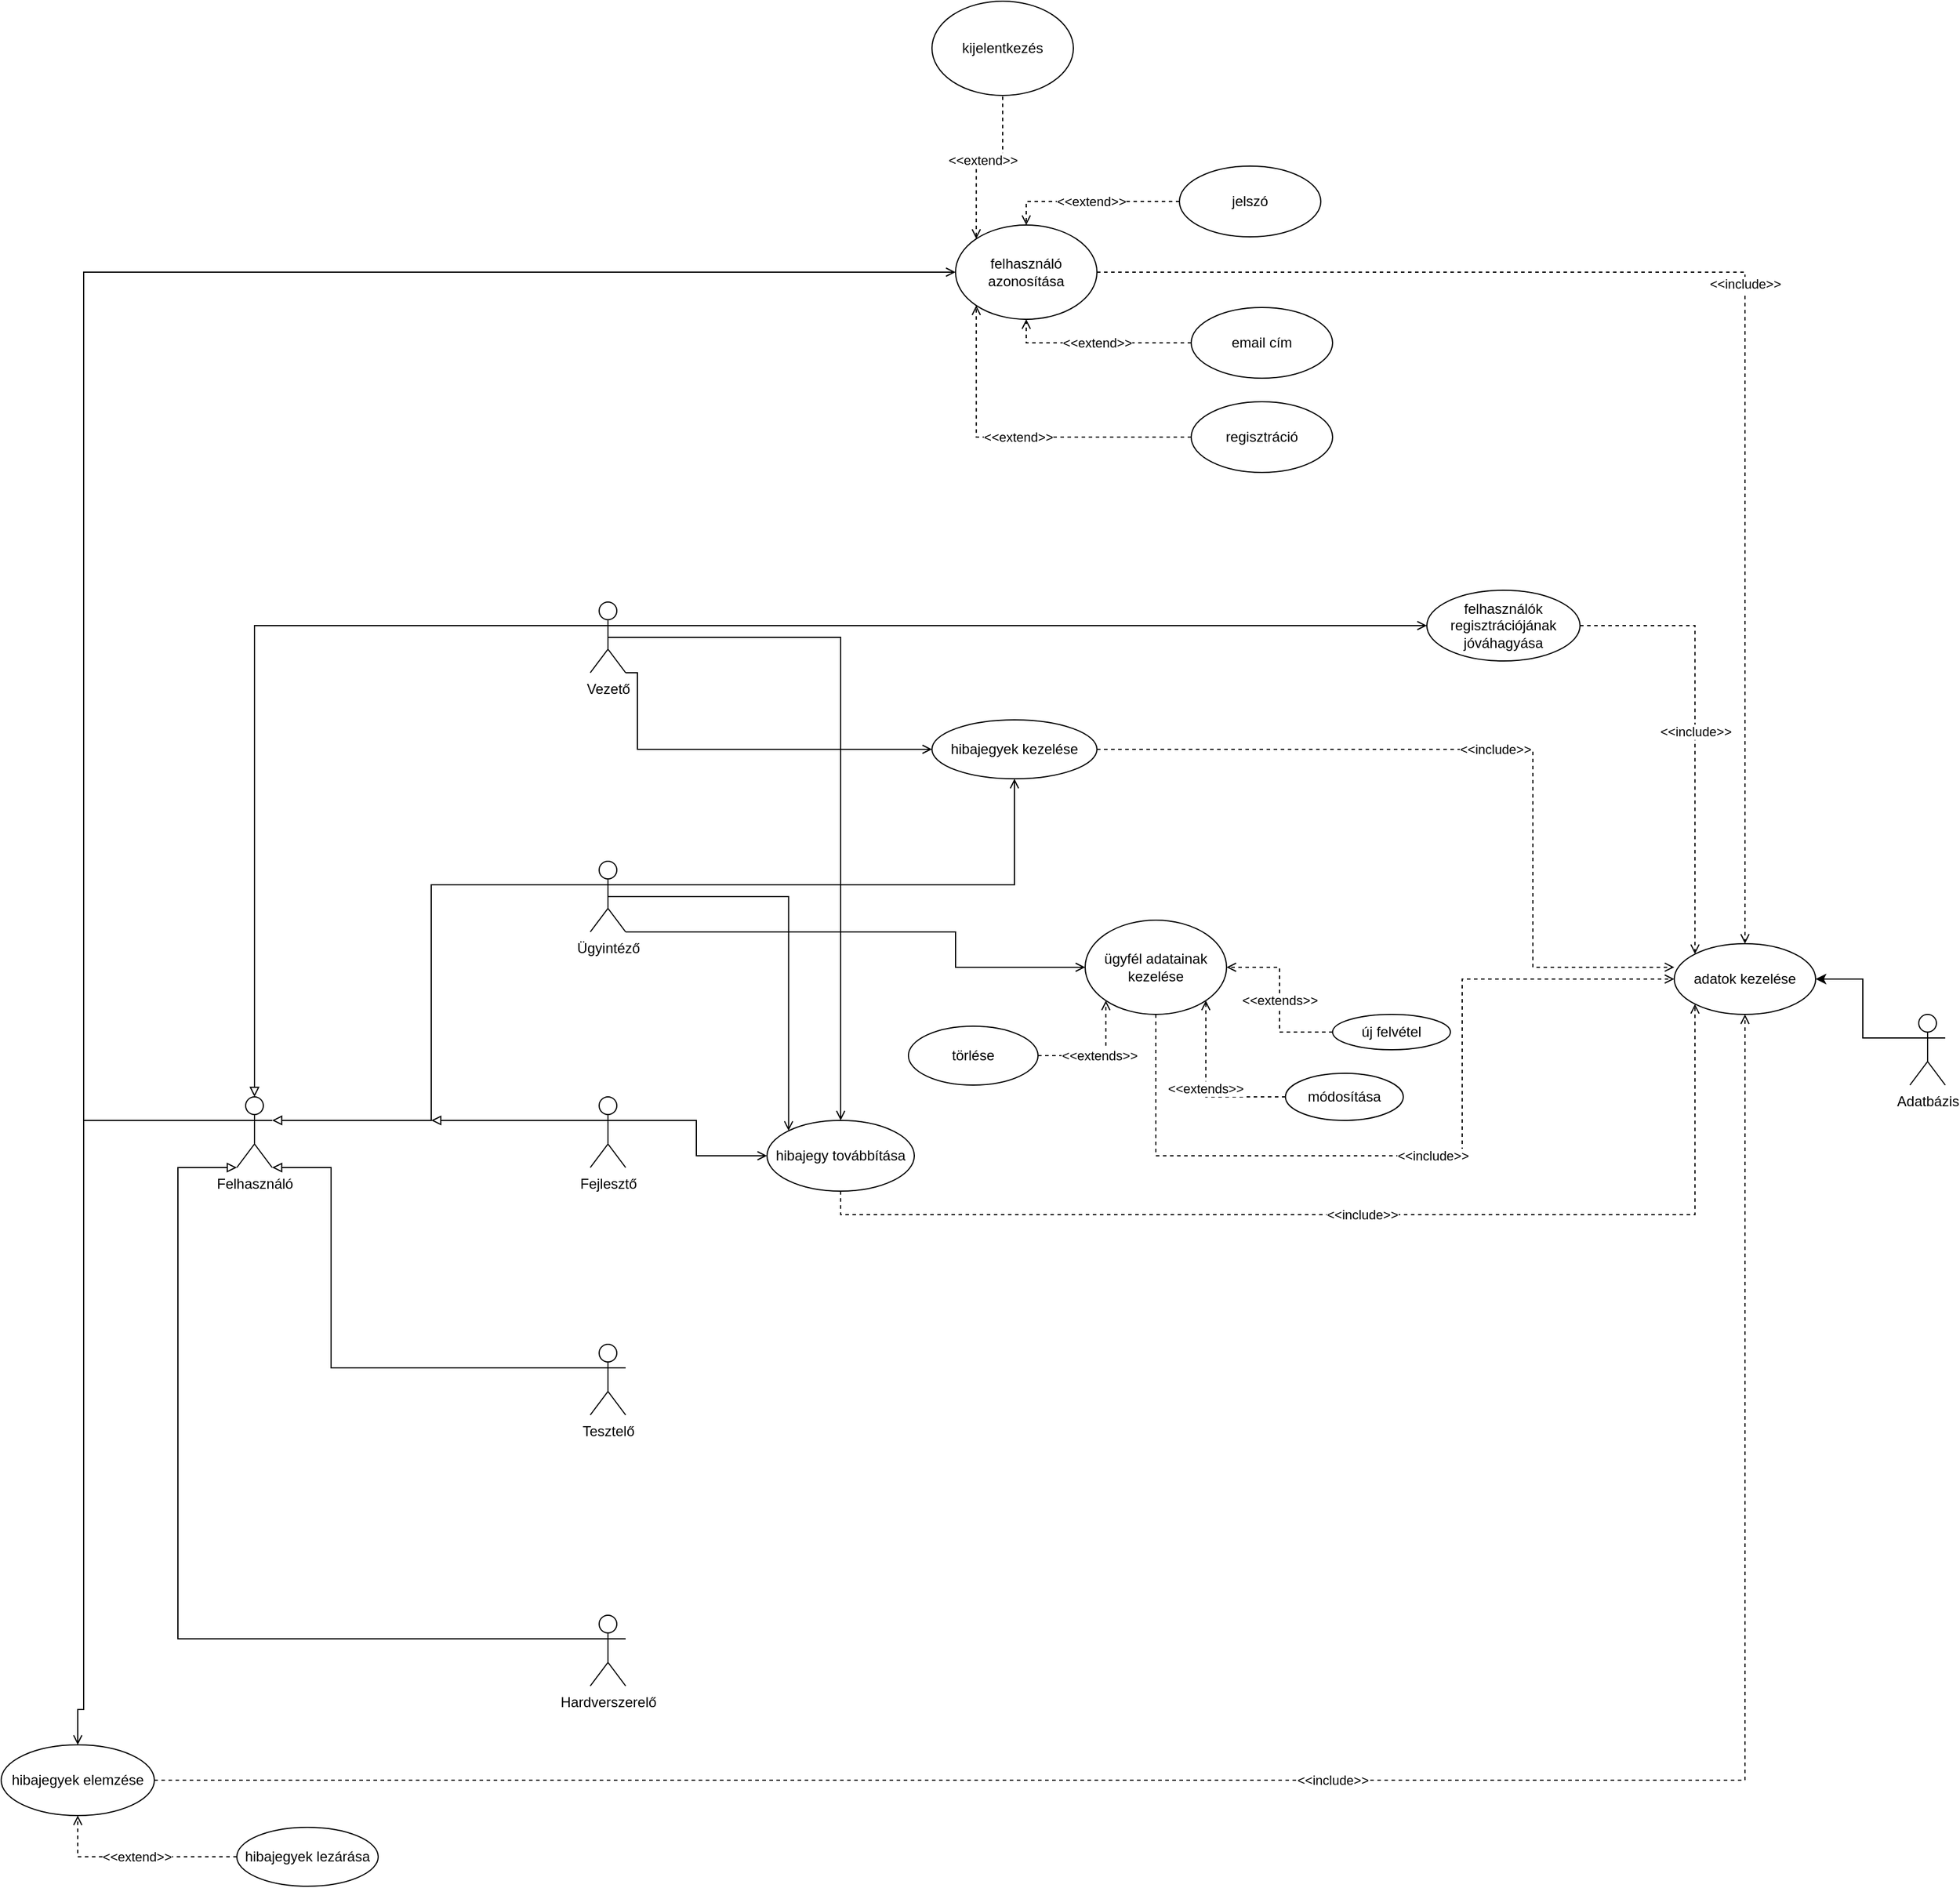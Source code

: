 <mxfile version="12.8.1" type="github">
  <diagram id="tKgVSa2ZyaZ9d1Cx3sKG" name="Page-1">
    <mxGraphModel dx="1134" dy="1351" grid="1" gridSize="10" guides="1" tooltips="1" connect="1" arrows="1" fold="1" page="1" pageScale="1" pageWidth="827" pageHeight="1169" math="0" shadow="0">
      <root>
        <mxCell id="0" />
        <mxCell id="1" parent="0" />
        <mxCell id="SDcFcOB728uCCUGHTapw-2" value="&amp;lt;&amp;lt;include&amp;gt;&amp;gt;" style="edgeStyle=orthogonalEdgeStyle;rounded=0;orthogonalLoop=1;jettySize=auto;html=1;entryX=0.5;entryY=0;entryDx=0;entryDy=0;dashed=1;endArrow=open;endFill=0;" parent="1" source="OgyzhSoIOuaZ956sOAGZ-1" target="OgyzhSoIOuaZ956sOAGZ-5" edge="1">
          <mxGeometry relative="1" as="geometry">
            <mxPoint x="400" y="-20.0" as="targetPoint" />
          </mxGeometry>
        </mxCell>
        <mxCell id="SDcFcOB728uCCUGHTapw-6" value="&amp;lt;&amp;lt;extend&amp;gt;&amp;gt;" style="edgeStyle=orthogonalEdgeStyle;rounded=0;orthogonalLoop=1;jettySize=auto;html=1;dashed=1;endArrow=open;endFill=0;exitX=0;exitY=0.5;exitDx=0;exitDy=0;entryX=0.5;entryY=1;entryDx=0;entryDy=0;" parent="1" source="SDcFcOB728uCCUGHTapw-3" target="OgyzhSoIOuaZ956sOAGZ-1" edge="1">
          <mxGeometry relative="1" as="geometry">
            <mxPoint x="380" y="-450" as="targetPoint" />
          </mxGeometry>
        </mxCell>
        <mxCell id="SDcFcOB728uCCUGHTapw-8" value="&amp;lt;&amp;lt;extend&amp;gt;&amp;gt;" style="edgeStyle=orthogonalEdgeStyle;rounded=0;orthogonalLoop=1;jettySize=auto;html=1;dashed=1;endArrow=open;endFill=0;exitX=0;exitY=0.5;exitDx=0;exitDy=0;entryX=0.5;entryY=0;entryDx=0;entryDy=0;" parent="1" source="SDcFcOB728uCCUGHTapw-4" target="OgyzhSoIOuaZ956sOAGZ-1" edge="1">
          <mxGeometry relative="1" as="geometry">
            <mxPoint x="380" y="-690" as="targetPoint" />
          </mxGeometry>
        </mxCell>
        <mxCell id="h7KGCQ8kjtkjl8msQsjL-59" value="&amp;lt;&amp;lt;extend&amp;gt;&amp;gt;" style="edgeStyle=orthogonalEdgeStyle;rounded=0;orthogonalLoop=1;jettySize=auto;html=1;endArrow=none;endFill=0;exitX=0;exitY=0;exitDx=0;exitDy=0;startArrow=open;startFill=0;dashed=1;" edge="1" parent="1" source="OgyzhSoIOuaZ956sOAGZ-1" target="h7KGCQ8kjtkjl8msQsjL-58">
          <mxGeometry relative="1" as="geometry" />
        </mxCell>
        <mxCell id="OgyzhSoIOuaZ956sOAGZ-1" value="&lt;font style=&quot;vertical-align: inherit&quot;&gt;&lt;font style=&quot;vertical-align: inherit&quot;&gt;felhasználó azonosítása&lt;/font&gt;&lt;/font&gt;" style="ellipse;whiteSpace=wrap;html=1;" parent="1" vertex="1">
          <mxGeometry x="320" y="-610" width="120" height="80" as="geometry" />
        </mxCell>
        <mxCell id="h7KGCQ8kjtkjl8msQsjL-58" value="kijelentkezés" style="ellipse;whiteSpace=wrap;html=1;" vertex="1" parent="1">
          <mxGeometry x="300" y="-800" width="120" height="80" as="geometry" />
        </mxCell>
        <mxCell id="OgyzhSoIOuaZ956sOAGZ-21" value="" style="edgeStyle=orthogonalEdgeStyle;rounded=0;orthogonalLoop=1;jettySize=auto;html=1;endArrow=block;endFill=0;exitX=0;exitY=0.333;exitDx=0;exitDy=0;exitPerimeter=0;entryX=1;entryY=0.333;entryDx=0;entryDy=0;entryPerimeter=0;" parent="1" source="OgyzhSoIOuaZ956sOAGZ-2" target="OgyzhSoIOuaZ956sOAGZ-16" edge="1">
          <mxGeometry relative="1" as="geometry">
            <mxPoint x="-70.0" y="-40.0" as="targetPoint" />
          </mxGeometry>
        </mxCell>
        <mxCell id="h7KGCQ8kjtkjl8msQsjL-3" value="" style="edgeStyle=orthogonalEdgeStyle;rounded=0;orthogonalLoop=1;jettySize=auto;html=1;endArrow=open;endFill=0;entryX=0;entryY=0.5;entryDx=0;entryDy=0;exitX=1;exitY=1;exitDx=0;exitDy=0;exitPerimeter=0;" edge="1" parent="1" source="OgyzhSoIOuaZ956sOAGZ-2" target="h7KGCQ8kjtkjl8msQsjL-1">
          <mxGeometry relative="1" as="geometry">
            <mxPoint x="120" y="-40" as="targetPoint" />
            <Array as="points">
              <mxPoint x="320" y="-10" />
              <mxPoint x="320" y="20" />
            </Array>
          </mxGeometry>
        </mxCell>
        <mxCell id="h7KGCQ8kjtkjl8msQsjL-39" value="" style="edgeStyle=orthogonalEdgeStyle;rounded=0;orthogonalLoop=1;jettySize=auto;html=1;endArrow=open;endFill=0;exitX=1;exitY=0.333;exitDx=0;exitDy=0;exitPerimeter=0;entryX=0.5;entryY=1;entryDx=0;entryDy=0;" edge="1" parent="1" source="OgyzhSoIOuaZ956sOAGZ-2" target="h7KGCQ8kjtkjl8msQsjL-32">
          <mxGeometry relative="1" as="geometry">
            <mxPoint x="120" y="-40.0" as="targetPoint" />
          </mxGeometry>
        </mxCell>
        <mxCell id="h7KGCQ8kjtkjl8msQsjL-48" value="" style="edgeStyle=orthogonalEdgeStyle;rounded=0;orthogonalLoop=1;jettySize=auto;html=1;endArrow=open;endFill=0;entryX=0;entryY=0;entryDx=0;entryDy=0;exitX=0.5;exitY=0.5;exitDx=0;exitDy=0;exitPerimeter=0;" edge="1" parent="1" source="OgyzhSoIOuaZ956sOAGZ-2" target="h7KGCQ8kjtkjl8msQsjL-42">
          <mxGeometry relative="1" as="geometry">
            <mxPoint x="25" y="70" as="targetPoint" />
          </mxGeometry>
        </mxCell>
        <mxCell id="OgyzhSoIOuaZ956sOAGZ-2" value="&lt;font style=&quot;vertical-align: inherit&quot;&gt;&lt;font style=&quot;vertical-align: inherit&quot;&gt;Ügyintéző&lt;/font&gt;&lt;/font&gt;" style="shape=umlActor;verticalLabelPosition=bottom;labelBackgroundColor=#ffffff;verticalAlign=top;html=1;outlineConnect=0;" parent="1" vertex="1">
          <mxGeometry x="10" y="-70" width="30" height="60" as="geometry" />
        </mxCell>
        <mxCell id="OgyzhSoIOuaZ956sOAGZ-7" value="" style="edgeStyle=orthogonalEdgeStyle;rounded=0;orthogonalLoop=1;jettySize=auto;html=1;exitX=0;exitY=0.333;exitDx=0;exitDy=0;exitPerimeter=0;entryX=1;entryY=0.5;entryDx=0;entryDy=0;" parent="1" source="OgyzhSoIOuaZ956sOAGZ-3" target="OgyzhSoIOuaZ956sOAGZ-5" edge="1">
          <mxGeometry relative="1" as="geometry">
            <mxPoint x="1050" y="90" as="targetPoint" />
          </mxGeometry>
        </mxCell>
        <mxCell id="OgyzhSoIOuaZ956sOAGZ-3" value="&lt;font style=&quot;vertical-align: inherit&quot;&gt;&lt;font style=&quot;vertical-align: inherit&quot;&gt;Adatbázis&lt;/font&gt;&lt;/font&gt;" style="shape=umlActor;verticalLabelPosition=bottom;labelBackgroundColor=#ffffff;verticalAlign=top;html=1;outlineConnect=0;" parent="1" vertex="1">
          <mxGeometry x="1130" y="60" width="30" height="60" as="geometry" />
        </mxCell>
        <mxCell id="OgyzhSoIOuaZ956sOAGZ-5" value="&lt;font style=&quot;vertical-align: inherit&quot;&gt;&lt;font style=&quot;vertical-align: inherit&quot;&gt;adatok kezelése&lt;/font&gt;&lt;/font&gt;" style="ellipse;whiteSpace=wrap;html=1;" parent="1" vertex="1">
          <mxGeometry x="930" width="120" height="60" as="geometry" />
        </mxCell>
        <mxCell id="OgyzhSoIOuaZ956sOAGZ-19" value="" style="edgeStyle=orthogonalEdgeStyle;rounded=0;orthogonalLoop=1;jettySize=auto;html=1;exitX=0;exitY=0.333;exitDx=0;exitDy=0;exitPerimeter=0;entryX=0.5;entryY=0;entryDx=0;entryDy=0;entryPerimeter=0;endArrow=block;endFill=0;" parent="1" source="OgyzhSoIOuaZ956sOAGZ-8" target="OgyzhSoIOuaZ956sOAGZ-16" edge="1">
          <mxGeometry relative="1" as="geometry">
            <mxPoint x="-70.0" y="-260" as="targetPoint" />
          </mxGeometry>
        </mxCell>
        <mxCell id="h7KGCQ8kjtkjl8msQsjL-21" value="" style="edgeStyle=orthogonalEdgeStyle;rounded=0;orthogonalLoop=1;jettySize=auto;html=1;endArrow=open;endFill=0;entryX=0;entryY=0.5;entryDx=0;entryDy=0;exitX=1;exitY=0.333;exitDx=0;exitDy=0;exitPerimeter=0;" edge="1" parent="1" source="OgyzhSoIOuaZ956sOAGZ-8" target="h7KGCQ8kjtkjl8msQsjL-17">
          <mxGeometry relative="1" as="geometry">
            <mxPoint x="340" y="-270" as="sourcePoint" />
            <mxPoint x="120" y="-260" as="targetPoint" />
          </mxGeometry>
        </mxCell>
        <mxCell id="h7KGCQ8kjtkjl8msQsjL-41" value="" style="edgeStyle=orthogonalEdgeStyle;rounded=0;orthogonalLoop=1;jettySize=auto;html=1;endArrow=open;endFill=0;entryX=0;entryY=0.5;entryDx=0;entryDy=0;exitX=1;exitY=1;exitDx=0;exitDy=0;exitPerimeter=0;" edge="1" parent="1" source="OgyzhSoIOuaZ956sOAGZ-8" target="h7KGCQ8kjtkjl8msQsjL-32">
          <mxGeometry relative="1" as="geometry">
            <mxPoint x="25" y="-150.0" as="targetPoint" />
            <Array as="points">
              <mxPoint x="50" y="-230" />
              <mxPoint x="50" y="-165" />
            </Array>
          </mxGeometry>
        </mxCell>
        <mxCell id="h7KGCQ8kjtkjl8msQsjL-44" value="" style="edgeStyle=orthogonalEdgeStyle;rounded=0;orthogonalLoop=1;jettySize=auto;html=1;endArrow=open;endFill=0;entryX=0.5;entryY=0;entryDx=0;entryDy=0;exitX=0.5;exitY=0.5;exitDx=0;exitDy=0;exitPerimeter=0;" edge="1" parent="1" source="OgyzhSoIOuaZ956sOAGZ-8" target="h7KGCQ8kjtkjl8msQsjL-42">
          <mxGeometry relative="1" as="geometry">
            <mxPoint x="25" y="-150.0" as="targetPoint" />
          </mxGeometry>
        </mxCell>
        <mxCell id="OgyzhSoIOuaZ956sOAGZ-8" value="&lt;font style=&quot;vertical-align: inherit&quot;&gt;&lt;font style=&quot;vertical-align: inherit&quot;&gt;&lt;font style=&quot;vertical-align: inherit&quot;&gt;&lt;font style=&quot;vertical-align: inherit&quot;&gt;Vezető&lt;/font&gt;&lt;/font&gt;&lt;/font&gt;&lt;/font&gt;" style="shape=umlActor;verticalLabelPosition=bottom;labelBackgroundColor=#ffffff;verticalAlign=top;html=1;outlineConnect=0;" parent="1" vertex="1">
          <mxGeometry x="10" y="-290" width="30" height="60" as="geometry" />
        </mxCell>
        <mxCell id="OgyzhSoIOuaZ956sOAGZ-23" value="" style="edgeStyle=orthogonalEdgeStyle;rounded=0;orthogonalLoop=1;jettySize=auto;html=1;endArrow=block;endFill=0;exitX=0;exitY=0.333;exitDx=0;exitDy=0;exitPerimeter=0;" parent="1" source="OgyzhSoIOuaZ956sOAGZ-13" edge="1">
          <mxGeometry relative="1" as="geometry">
            <mxPoint x="-125" y="150" as="targetPoint" />
          </mxGeometry>
        </mxCell>
        <mxCell id="h7KGCQ8kjtkjl8msQsjL-50" value="" style="edgeStyle=orthogonalEdgeStyle;rounded=0;orthogonalLoop=1;jettySize=auto;html=1;endArrow=open;endFill=0;entryX=0;entryY=0.5;entryDx=0;entryDy=0;exitX=1;exitY=0.333;exitDx=0;exitDy=0;exitPerimeter=0;" edge="1" parent="1" source="OgyzhSoIOuaZ956sOAGZ-13" target="h7KGCQ8kjtkjl8msQsjL-42">
          <mxGeometry relative="1" as="geometry">
            <mxPoint x="120" y="160" as="targetPoint" />
          </mxGeometry>
        </mxCell>
        <mxCell id="OgyzhSoIOuaZ956sOAGZ-13" value="&lt;font style=&quot;vertical-align: inherit&quot;&gt;&lt;font style=&quot;vertical-align: inherit&quot;&gt;Fejlesztő&lt;/font&gt;&lt;/font&gt;" style="shape=umlActor;verticalLabelPosition=bottom;labelBackgroundColor=#ffffff;verticalAlign=top;html=1;outlineConnect=0;" parent="1" vertex="1">
          <mxGeometry x="10" y="130" width="30" height="60" as="geometry" />
        </mxCell>
        <mxCell id="OgyzhSoIOuaZ956sOAGZ-25" value="" style="edgeStyle=orthogonalEdgeStyle;rounded=0;orthogonalLoop=1;jettySize=auto;html=1;endArrow=block;endFill=0;exitX=0;exitY=0.333;exitDx=0;exitDy=0;exitPerimeter=0;entryX=1;entryY=1;entryDx=0;entryDy=0;entryPerimeter=0;" parent="1" source="OgyzhSoIOuaZ956sOAGZ-14" target="OgyzhSoIOuaZ956sOAGZ-16" edge="1">
          <mxGeometry relative="1" as="geometry">
            <mxPoint x="-70.0" y="370" as="targetPoint" />
            <Array as="points">
              <mxPoint x="-210" y="360" />
              <mxPoint x="-210" y="190" />
            </Array>
          </mxGeometry>
        </mxCell>
        <mxCell id="OgyzhSoIOuaZ956sOAGZ-14" value="&lt;font style=&quot;vertical-align: inherit&quot;&gt;&lt;font style=&quot;vertical-align: inherit&quot;&gt;Tesztelő&lt;/font&gt;&lt;/font&gt;" style="shape=umlActor;verticalLabelPosition=bottom;labelBackgroundColor=#ffffff;verticalAlign=top;html=1;outlineConnect=0;" parent="1" vertex="1">
          <mxGeometry x="10" y="340" width="30" height="60" as="geometry" />
        </mxCell>
        <mxCell id="h7KGCQ8kjtkjl8msQsjL-31" value="" style="edgeStyle=orthogonalEdgeStyle;rounded=0;orthogonalLoop=1;jettySize=auto;html=1;endArrow=block;endFill=0;entryX=0;entryY=1;entryDx=0;entryDy=0;entryPerimeter=0;exitX=0;exitY=0.333;exitDx=0;exitDy=0;exitPerimeter=0;" edge="1" parent="1" source="OgyzhSoIOuaZ956sOAGZ-15" target="OgyzhSoIOuaZ956sOAGZ-16">
          <mxGeometry relative="1" as="geometry">
            <mxPoint x="-420" y="310" as="targetPoint" />
            <Array as="points">
              <mxPoint x="-340" y="590" />
              <mxPoint x="-340" y="190" />
            </Array>
          </mxGeometry>
        </mxCell>
        <mxCell id="OgyzhSoIOuaZ956sOAGZ-15" value="&lt;font style=&quot;vertical-align: inherit&quot;&gt;&lt;font style=&quot;vertical-align: inherit&quot;&gt;Hardverszerelő&lt;/font&gt;&lt;/font&gt;" style="shape=umlActor;verticalLabelPosition=bottom;labelBackgroundColor=#ffffff;verticalAlign=top;html=1;outlineConnect=0;" parent="1" vertex="1">
          <mxGeometry x="10" y="570" width="30" height="60" as="geometry" />
        </mxCell>
        <mxCell id="h7KGCQ8kjtkjl8msQsjL-7" value="" style="edgeStyle=orthogonalEdgeStyle;rounded=0;orthogonalLoop=1;jettySize=auto;html=1;endArrow=open;endFill=0;exitX=0;exitY=0.333;exitDx=0;exitDy=0;exitPerimeter=0;entryX=0;entryY=0.5;entryDx=0;entryDy=0;" edge="1" parent="1" source="OgyzhSoIOuaZ956sOAGZ-16" target="OgyzhSoIOuaZ956sOAGZ-1">
          <mxGeometry relative="1" as="geometry">
            <mxPoint x="170" y="290" as="targetPoint" />
            <Array as="points">
              <mxPoint x="-420" y="150" />
              <mxPoint x="-420" y="-570" />
            </Array>
          </mxGeometry>
        </mxCell>
        <mxCell id="h7KGCQ8kjtkjl8msQsjL-57" value="" style="edgeStyle=orthogonalEdgeStyle;rounded=0;orthogonalLoop=1;jettySize=auto;html=1;endArrow=open;endFill=0;entryX=0.5;entryY=0;entryDx=0;entryDy=0;exitX=0;exitY=0.333;exitDx=0;exitDy=0;exitPerimeter=0;" edge="1" parent="1" source="OgyzhSoIOuaZ956sOAGZ-16" target="h7KGCQ8kjtkjl8msQsjL-22">
          <mxGeometry relative="1" as="geometry">
            <mxPoint x="-370.0" y="160" as="targetPoint" />
            <Array as="points">
              <mxPoint x="-420" y="150" />
              <mxPoint x="-420" y="650" />
            </Array>
          </mxGeometry>
        </mxCell>
        <mxCell id="OgyzhSoIOuaZ956sOAGZ-16" value="&lt;font style=&quot;vertical-align: inherit&quot;&gt;&lt;font style=&quot;vertical-align: inherit&quot;&gt;Felhasználó&lt;/font&gt;&lt;/font&gt;" style="shape=umlActor;verticalLabelPosition=bottom;labelBackgroundColor=#ffffff;verticalAlign=top;html=1;outlineConnect=0;" parent="1" vertex="1">
          <mxGeometry x="-290" y="130" width="30" height="60" as="geometry" />
        </mxCell>
        <mxCell id="SDcFcOB728uCCUGHTapw-3" value="email cím" style="ellipse;whiteSpace=wrap;html=1;" parent="1" vertex="1">
          <mxGeometry x="520" y="-540" width="120" height="60" as="geometry" />
        </mxCell>
        <mxCell id="SDcFcOB728uCCUGHTapw-4" value="jelszó" style="ellipse;whiteSpace=wrap;html=1;" parent="1" vertex="1">
          <mxGeometry x="510" y="-660" width="120" height="60" as="geometry" />
        </mxCell>
        <mxCell id="SDcFcOB728uCCUGHTapw-11" value="&amp;lt;&amp;lt;extend&amp;gt;&amp;gt;" style="edgeStyle=orthogonalEdgeStyle;rounded=0;orthogonalLoop=1;jettySize=auto;html=1;dashed=1;endArrow=open;endFill=0;entryX=0;entryY=1;entryDx=0;entryDy=0;" parent="1" source="SDcFcOB728uCCUGHTapw-9" target="OgyzhSoIOuaZ956sOAGZ-1" edge="1">
          <mxGeometry relative="1" as="geometry">
            <mxPoint x="430" y="-380" as="targetPoint" />
          </mxGeometry>
        </mxCell>
        <mxCell id="SDcFcOB728uCCUGHTapw-9" value="regisztráció" style="ellipse;whiteSpace=wrap;html=1;" parent="1" vertex="1">
          <mxGeometry x="520" y="-460" width="120" height="60" as="geometry" />
        </mxCell>
        <mxCell id="h7KGCQ8kjtkjl8msQsjL-5" value="&amp;lt;&amp;lt;include&amp;gt;&amp;gt;" style="edgeStyle=orthogonalEdgeStyle;rounded=0;orthogonalLoop=1;jettySize=auto;html=1;endArrow=open;endFill=0;entryX=0;entryY=0.5;entryDx=0;entryDy=0;dashed=1;" edge="1" parent="1" source="h7KGCQ8kjtkjl8msQsjL-1" target="OgyzhSoIOuaZ956sOAGZ-5">
          <mxGeometry relative="1" as="geometry">
            <mxPoint x="590" y="180" as="targetPoint" />
            <Array as="points">
              <mxPoint x="750" y="180" />
              <mxPoint x="750" y="30" />
            </Array>
          </mxGeometry>
        </mxCell>
        <mxCell id="h7KGCQ8kjtkjl8msQsjL-1" value="ügyfél adatainak kezelése" style="ellipse;whiteSpace=wrap;html=1;" vertex="1" parent="1">
          <mxGeometry x="430" y="-20" width="120" height="80" as="geometry" />
        </mxCell>
        <mxCell id="h7KGCQ8kjtkjl8msQsjL-14" value="&amp;lt;&amp;lt;extends&amp;gt;&amp;gt;" style="edgeStyle=orthogonalEdgeStyle;rounded=0;orthogonalLoop=1;jettySize=auto;html=1;endArrow=open;endFill=0;entryX=1;entryY=0.5;entryDx=0;entryDy=0;dashed=1;" edge="1" parent="1" source="h7KGCQ8kjtkjl8msQsjL-10" target="h7KGCQ8kjtkjl8msQsjL-1">
          <mxGeometry relative="1" as="geometry">
            <mxPoint x="550" y="255" as="targetPoint" />
          </mxGeometry>
        </mxCell>
        <mxCell id="h7KGCQ8kjtkjl8msQsjL-10" value="új felvétel" style="ellipse;whiteSpace=wrap;html=1;" vertex="1" parent="1">
          <mxGeometry x="640" y="60" width="100" height="30" as="geometry" />
        </mxCell>
        <mxCell id="h7KGCQ8kjtkjl8msQsjL-11" value="módosítása" style="ellipse;whiteSpace=wrap;html=1;" vertex="1" parent="1">
          <mxGeometry x="600" y="110" width="100" height="40" as="geometry" />
        </mxCell>
        <mxCell id="h7KGCQ8kjtkjl8msQsjL-12" value="törlése" style="ellipse;whiteSpace=wrap;html=1;" vertex="1" parent="1">
          <mxGeometry x="280" y="70" width="110" height="50" as="geometry" />
        </mxCell>
        <mxCell id="h7KGCQ8kjtkjl8msQsjL-15" value="&amp;lt;&amp;lt;extends&amp;gt;&amp;gt;" style="edgeStyle=orthogonalEdgeStyle;rounded=0;orthogonalLoop=1;jettySize=auto;html=1;endArrow=open;endFill=0;entryX=1;entryY=1;entryDx=0;entryDy=0;exitX=0;exitY=0.5;exitDx=0;exitDy=0;dashed=1;" edge="1" parent="1" source="h7KGCQ8kjtkjl8msQsjL-11" target="h7KGCQ8kjtkjl8msQsjL-1">
          <mxGeometry relative="1" as="geometry">
            <mxPoint x="640" y="265" as="sourcePoint" />
            <mxPoint x="560.0" y="220" as="targetPoint" />
            <Array as="points">
              <mxPoint x="532" y="130" />
            </Array>
          </mxGeometry>
        </mxCell>
        <mxCell id="h7KGCQ8kjtkjl8msQsjL-16" value="&amp;lt;&amp;lt;extends&amp;gt;&amp;gt;" style="edgeStyle=orthogonalEdgeStyle;rounded=0;orthogonalLoop=1;jettySize=auto;html=1;endArrow=open;endFill=0;entryX=0;entryY=1;entryDx=0;entryDy=0;exitX=1;exitY=0.5;exitDx=0;exitDy=0;dashed=1;" edge="1" parent="1" source="h7KGCQ8kjtkjl8msQsjL-12" target="h7KGCQ8kjtkjl8msQsjL-1">
          <mxGeometry relative="1" as="geometry">
            <mxPoint x="640" y="265" as="sourcePoint" />
            <mxPoint x="560.0" y="220" as="targetPoint" />
          </mxGeometry>
        </mxCell>
        <mxCell id="h7KGCQ8kjtkjl8msQsjL-19" value="&amp;lt;&amp;lt;include&amp;gt;&amp;gt;" style="edgeStyle=orthogonalEdgeStyle;rounded=0;orthogonalLoop=1;jettySize=auto;html=1;dashed=1;endArrow=open;endFill=0;entryX=0;entryY=0;entryDx=0;entryDy=0;" edge="1" parent="1" source="h7KGCQ8kjtkjl8msQsjL-17" target="OgyzhSoIOuaZ956sOAGZ-5">
          <mxGeometry relative="1" as="geometry">
            <mxPoint x="780" y="-70.0" as="targetPoint" />
          </mxGeometry>
        </mxCell>
        <mxCell id="h7KGCQ8kjtkjl8msQsjL-17" value="felhasználók regisztrációjának jóváhagyása" style="ellipse;whiteSpace=wrap;html=1;" vertex="1" parent="1">
          <mxGeometry x="720" y="-300" width="130" height="60" as="geometry" />
        </mxCell>
        <mxCell id="h7KGCQ8kjtkjl8msQsjL-24" value="&amp;lt;&amp;lt;include&amp;gt;&amp;gt;" style="edgeStyle=orthogonalEdgeStyle;rounded=0;orthogonalLoop=1;jettySize=auto;html=1;endArrow=open;endFill=0;entryX=0.5;entryY=1;entryDx=0;entryDy=0;dashed=1;" edge="1" parent="1" source="h7KGCQ8kjtkjl8msQsjL-22" target="OgyzhSoIOuaZ956sOAGZ-5">
          <mxGeometry relative="1" as="geometry">
            <mxPoint x="430" y="660" as="targetPoint" />
          </mxGeometry>
        </mxCell>
        <mxCell id="h7KGCQ8kjtkjl8msQsjL-22" value="hibajegyek elemzése" style="ellipse;whiteSpace=wrap;html=1;" vertex="1" parent="1">
          <mxGeometry x="-490" y="680" width="130" height="60" as="geometry" />
        </mxCell>
        <mxCell id="h7KGCQ8kjtkjl8msQsjL-29" value="&amp;lt;&amp;lt;extend&amp;gt;&amp;gt;" style="edgeStyle=orthogonalEdgeStyle;rounded=0;orthogonalLoop=1;jettySize=auto;html=1;endArrow=open;endFill=0;entryX=0.5;entryY=1;entryDx=0;entryDy=0;dashed=1;" edge="1" parent="1" source="h7KGCQ8kjtkjl8msQsjL-27" target="h7KGCQ8kjtkjl8msQsjL-22">
          <mxGeometry relative="1" as="geometry">
            <mxPoint x="240" y="710" as="targetPoint" />
          </mxGeometry>
        </mxCell>
        <mxCell id="h7KGCQ8kjtkjl8msQsjL-27" value="hibajegyek lezárása" style="ellipse;whiteSpace=wrap;html=1;" vertex="1" parent="1">
          <mxGeometry x="-290" y="750" width="120" height="50" as="geometry" />
        </mxCell>
        <mxCell id="h7KGCQ8kjtkjl8msQsjL-37" value="&amp;lt;&amp;lt;include&amp;gt;&amp;gt;" style="edgeStyle=orthogonalEdgeStyle;rounded=0;orthogonalLoop=1;jettySize=auto;html=1;endArrow=open;endFill=0;dashed=1;entryX=0;entryY=0.333;entryDx=0;entryDy=0;entryPerimeter=0;" edge="1" parent="1" source="h7KGCQ8kjtkjl8msQsjL-32" target="OgyzhSoIOuaZ956sOAGZ-5">
          <mxGeometry relative="1" as="geometry">
            <mxPoint x="520" y="-165" as="targetPoint" />
            <Array as="points">
              <mxPoint x="810" y="-165" />
              <mxPoint x="810" y="20" />
            </Array>
          </mxGeometry>
        </mxCell>
        <mxCell id="h7KGCQ8kjtkjl8msQsjL-32" value="hibajegyek kezelése" style="ellipse;whiteSpace=wrap;html=1;" vertex="1" parent="1">
          <mxGeometry x="300" y="-190" width="140" height="50" as="geometry" />
        </mxCell>
        <mxCell id="h7KGCQ8kjtkjl8msQsjL-46" value="&amp;lt;&amp;lt;include&amp;gt;&amp;gt;" style="edgeStyle=orthogonalEdgeStyle;rounded=0;orthogonalLoop=1;jettySize=auto;html=1;endArrow=open;endFill=0;dashed=1;entryX=0;entryY=1;entryDx=0;entryDy=0;" edge="1" parent="1" source="h7KGCQ8kjtkjl8msQsjL-42" target="OgyzhSoIOuaZ956sOAGZ-5">
          <mxGeometry relative="1" as="geometry">
            <mxPoint x="365" y="180" as="targetPoint" />
            <Array as="points">
              <mxPoint x="223" y="230" />
              <mxPoint x="948" y="230" />
            </Array>
          </mxGeometry>
        </mxCell>
        <mxCell id="h7KGCQ8kjtkjl8msQsjL-42" value="hibajegy továbbítása" style="ellipse;whiteSpace=wrap;html=1;" vertex="1" parent="1">
          <mxGeometry x="160" y="150" width="125" height="60" as="geometry" />
        </mxCell>
      </root>
    </mxGraphModel>
  </diagram>
</mxfile>

